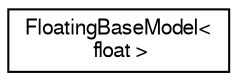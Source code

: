digraph "Graphical Class Hierarchy"
{
  edge [fontname="FreeSans",fontsize="10",labelfontname="FreeSans",labelfontsize="10"];
  node [fontname="FreeSans",fontsize="10",shape=record];
  rankdir="LR";
  Node1 [label="FloatingBaseModel\<\l float \>",height=0.2,width=0.4,color="black", fillcolor="white", style="filled",URL="$d6/db1/class_floating_base_model.html"];
}

